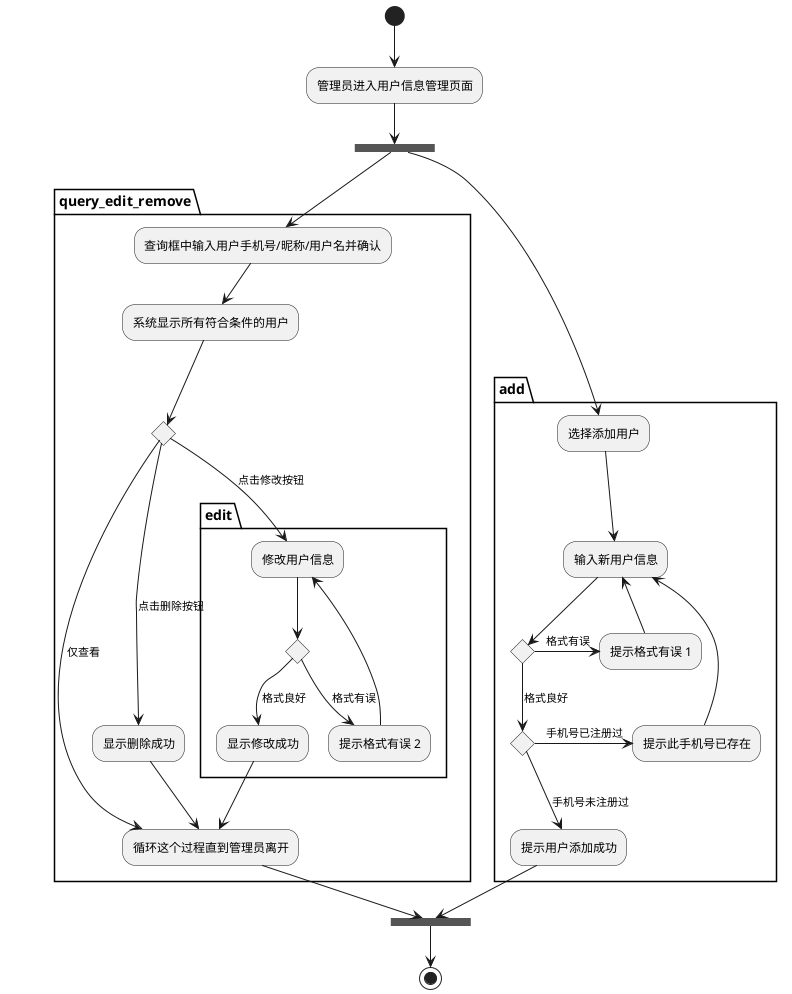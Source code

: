 @startuml

(*) --> "管理员进入用户信息管理页面"
--> ===B1===

partition add {
===B1=== --> "选择添加用户"
--> "输入新用户信息" as A1
--> if "" then
  -->[格式良好] if "" then
    -->[手机号未注册过] "提示用户添加成功" as A2
  else
    ->[手机号已注册过] "提示此手机号已存在"
    -up-> A1
  endif
else
  -left->[格式有误] "提示格式有误 1"
  -up-> A1
endif
}

partition query_edit_remove {
===B1=== --> "查询框中输入用户手机号/昵称/用户名并确认"
--> "系统显示所有符合条件的用户"
--> if "" then
    -->[仅查看] "循环这个过程直到管理员离开" as A3
  else
    -->[点击删除按钮] "显示删除成功"
    --> A3
  else
  partition edit {
    -->[点击修改按钮] "修改用户信息" as A4
    --> if "" then
      -->[格式良好] "显示修改成功"
      --> A3
    else
      -->[格式有误] "提示格式有误 2"
      -up-> A4
    endif
    }
  endif
}

A2 --> ===B2===
A3 --> ===B2===

===B2=== --> (*)

@enduml
